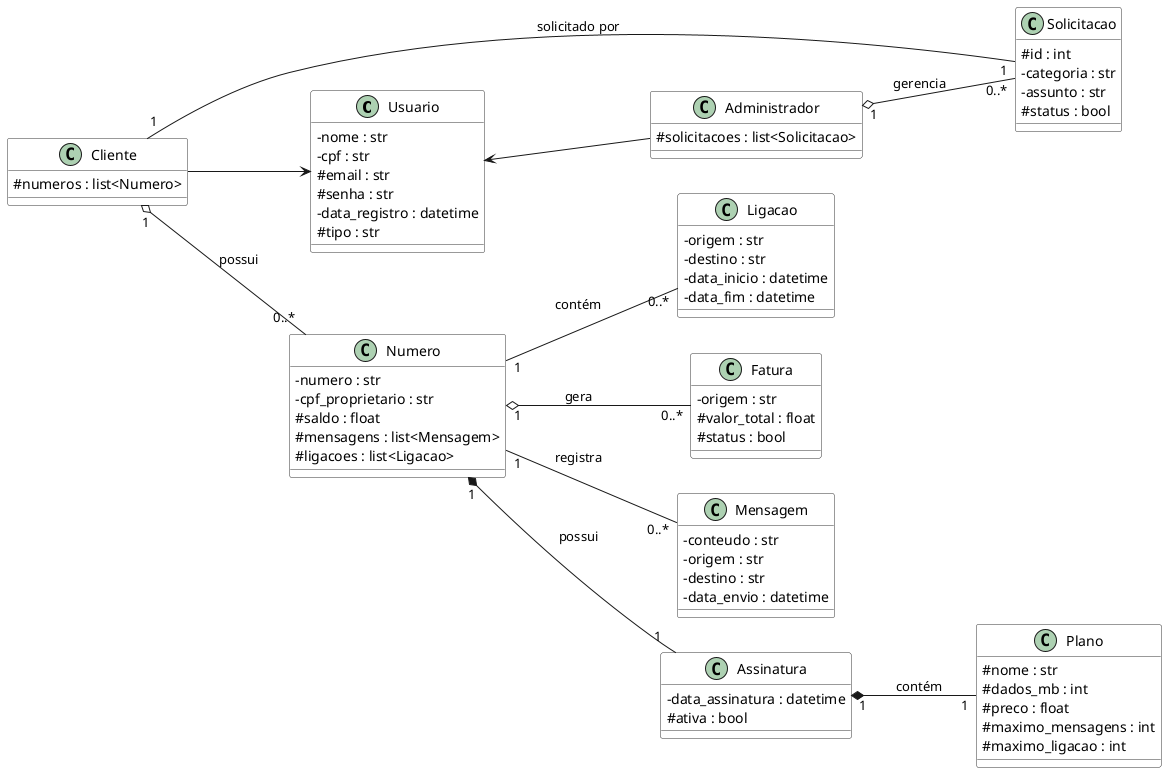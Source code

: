 @startuml models

skinparam classAttributeIconSize 0
'skinparam linetype ortho
left to right direction

' ==== Classes ====
class Usuario {
    - nome : str
    - cpf : str
    # email : str
    # senha : str
    - data_registro : datetime
    # tipo : str
}

class Cliente {
    # numeros : list<Numero>
}

class Administrador {
    # solicitacoes : list<Solicitacao>
}

class Numero {
    - numero : str
    - cpf_proprietario : str
    # saldo : float 
    # mensagens : list<Mensagem>
    # ligacoes : list<Ligacao>
}

class Assinatura {
    - data_assinatura : datetime
    # ativa : bool
}

class Plano {
    # nome : str
    # dados_mb : int
    # preco : float 
    # maximo_mensagens : int  
    # maximo_ligacao : int 
}

class Mensagem {
    - conteudo : str
    - origem : str 
    - destino : str 
    - data_envio : datetime 
}

class Ligacao {
    - origem : str 
    - destino : str 
    - data_inicio : datetime 
    - data_fim : datetime 
}

class Fatura {
    - origem : str 
    # valor_total : float 
    # status : bool 
}

class Solicitacao {
    # id : int 
    - categoria : str 
    - assunto : str 
    # status : bool
}

' ==== Relações de Herança ==='
Usuario <-up- Cliente
Usuario <-- Administrador

' ==== Relações de Composição (todo-parte forte) ==='
Numero *-- Assinatura : "1" possui "1"
Assinatura *-- Plano : "1" contém "1"

' ==== Relações de Agregação (todo-parte fraca) ==='
Cliente o-- Numero : "1" possui "0..*"
Administrador o-- Solicitacao : "1" gerencia "0..*"
Numero o-- Fatura : "1" gera "0..*"

' ==== Associações ==='
Numero "1" -- "0..*" Mensagem : registra
Numero "1" -- "0..*" Ligacao : contém
Solicitacao "1" -- "1" Cliente : "solicitado por"

' ==== Estilo ==='
skinparam class {
    BackgroundColor White
    BorderColor #333
}
skinparam arrow {
    Thickness 2
    HeadSize 15
}

@enduml